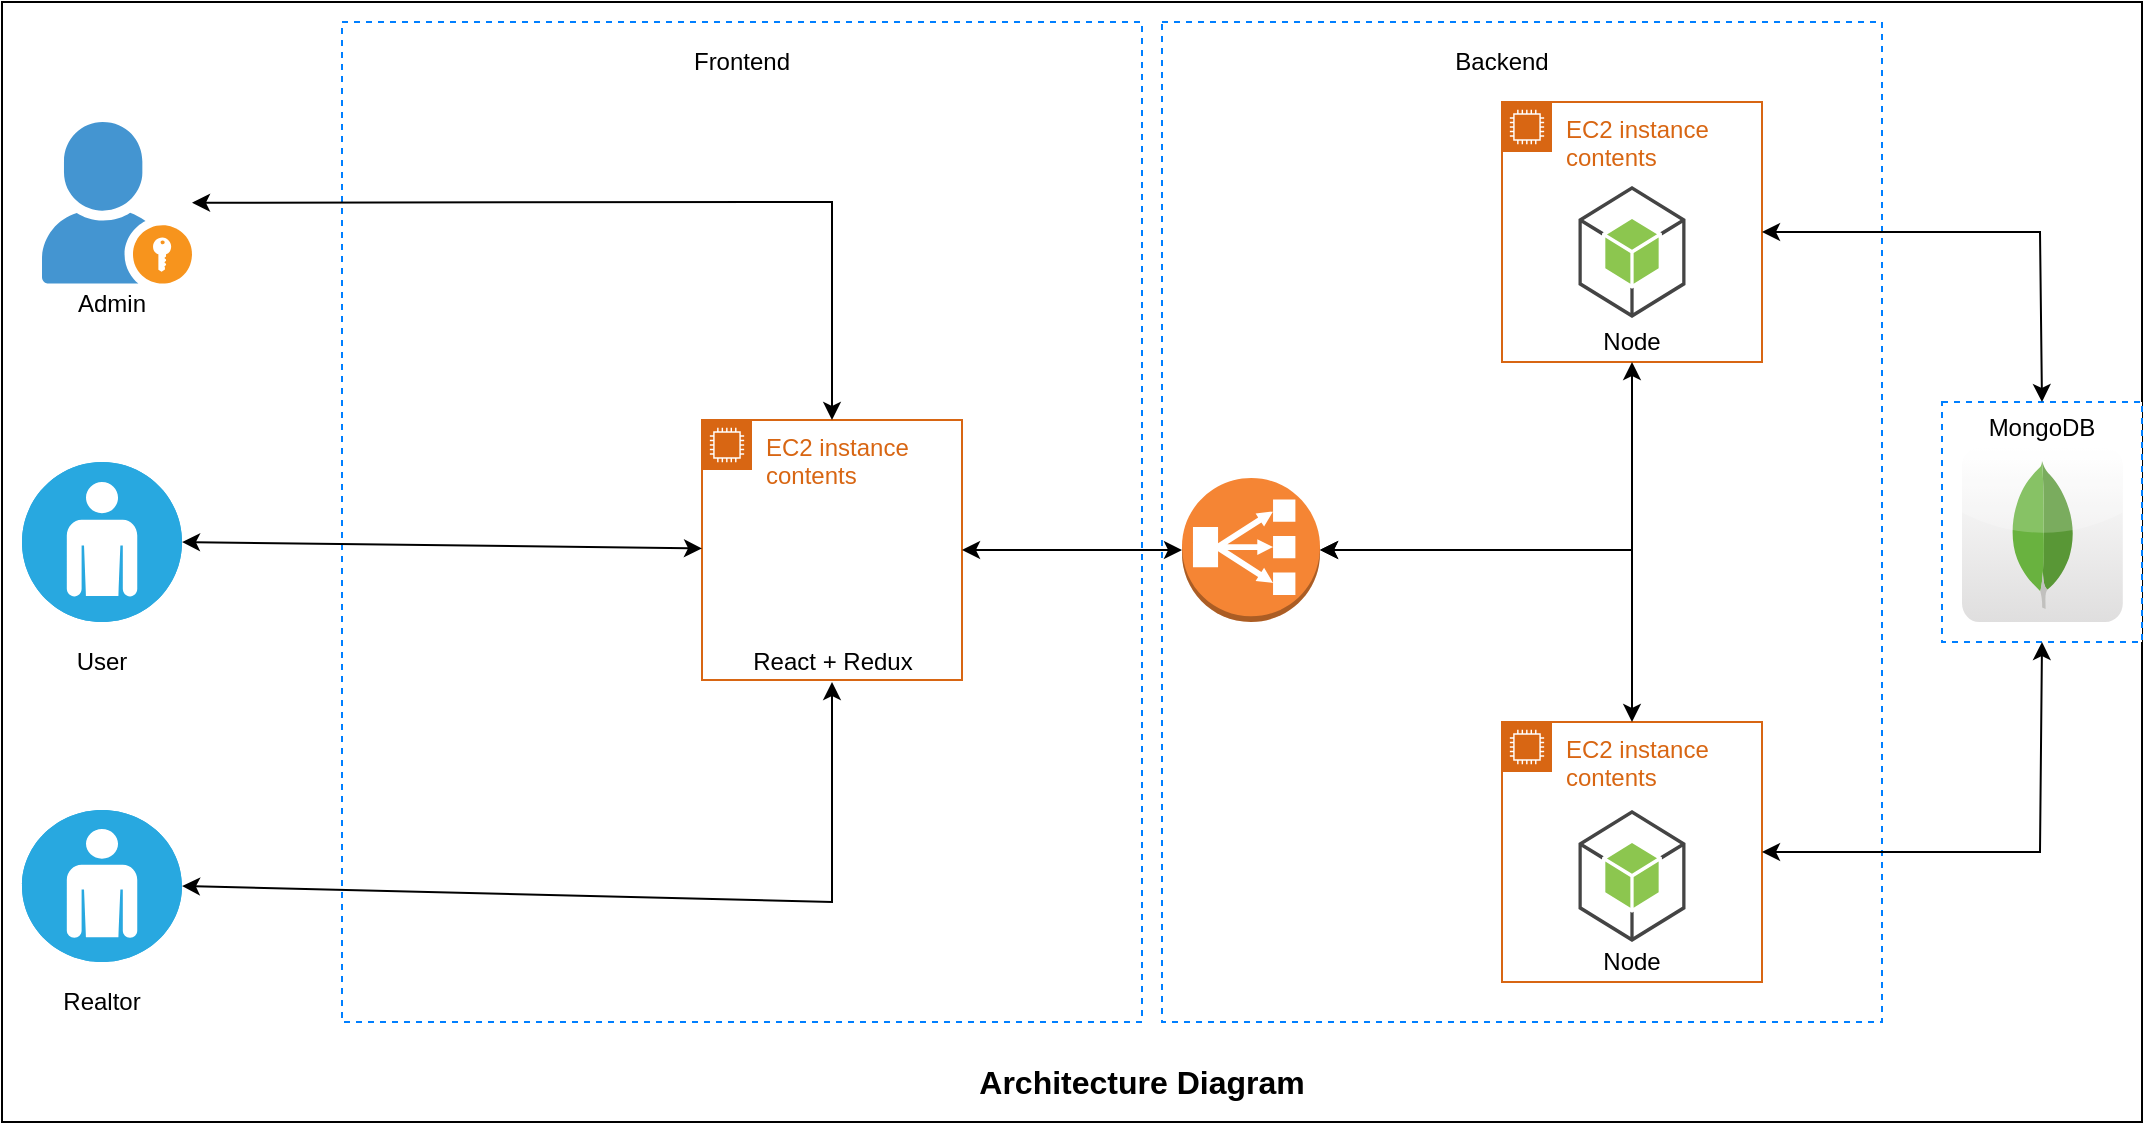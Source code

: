 <mxfile version="13.9.9" type="device"><diagram id="GhqRwcN28IqYi9mbbKm_" name="Page-1"><mxGraphModel dx="1707" dy="987" grid="1" gridSize="10" guides="1" tooltips="1" connect="1" arrows="1" fold="1" page="1" pageScale="1" pageWidth="1100" pageHeight="850" math="0" shadow="0"><root><mxCell id="0"/><mxCell id="1" parent="0"/><mxCell id="Cx20RjZ1IAnbAAG4a7DW-3" value="" style="rounded=0;whiteSpace=wrap;html=1;" parent="1" vertex="1"><mxGeometry x="30" width="1070" height="560" as="geometry"/></mxCell><mxCell id="Cx20RjZ1IAnbAAG4a7DW-17" value="" style="rounded=0;whiteSpace=wrap;html=1;dashed=1;strokeColor=#007FFF;" parent="1" vertex="1"><mxGeometry x="1000" y="200" width="100" height="120" as="geometry"/></mxCell><mxCell id="Cx20RjZ1IAnbAAG4a7DW-15" value="" style="rounded=0;whiteSpace=wrap;html=1;dashed=1;strokeColor=#007FFF;" parent="1" vertex="1"><mxGeometry x="610" y="10" width="360" height="500" as="geometry"/></mxCell><mxCell id="Cx20RjZ1IAnbAAG4a7DW-13" value="" style="rounded=0;whiteSpace=wrap;html=1;dashed=1;strokeColor=#007FFF;" parent="1" vertex="1"><mxGeometry x="200" y="10" width="400" height="500" as="geometry"/></mxCell><mxCell id="oQ7c9wAC3_3CiUdpUMQb-4" value="Admin" style="text;html=1;strokeColor=none;fillColor=none;align=center;verticalAlign=middle;whiteSpace=wrap;rounded=0;" parent="1" vertex="1"><mxGeometry x="65" y="140.8" width="40" height="20" as="geometry"/></mxCell><mxCell id="oQ7c9wAC3_3CiUdpUMQb-5" value="" style="shadow=0;dashed=0;html=1;strokeColor=none;fillColor=#4495D1;labelPosition=center;verticalLabelPosition=bottom;verticalAlign=top;align=center;outlineConnect=0;shape=mxgraph.veeam.portal_admin;" parent="1" vertex="1"><mxGeometry x="50" y="60" width="75" height="80.8" as="geometry"/></mxCell><mxCell id="oQ7c9wAC3_3CiUdpUMQb-7" value="" style="fillColor=#28A8E0;verticalLabelPosition=bottom;html=1;strokeColor=#ffffff;verticalAlign=top;align=center;points=[[0.145,0.145,0],[0.5,0,0],[0.855,0.145,0],[1,0.5,0],[0.855,0.855,0],[0.5,1,0],[0.145,0.855,0],[0,0.5,0]];pointerEvents=1;shape=mxgraph.cisco_safe.compositeIcon;bgIcon=ellipse;resIcon=mxgraph.cisco_safe.capability.user;" parent="1" vertex="1"><mxGeometry x="40" y="230" width="80" height="80" as="geometry"/></mxCell><mxCell id="oQ7c9wAC3_3CiUdpUMQb-8" value="" style="fillColor=#28A8E0;verticalLabelPosition=bottom;html=1;strokeColor=#ffffff;verticalAlign=top;align=center;points=[[0.145,0.145,0],[0.5,0,0],[0.855,0.145,0],[1,0.5,0],[0.855,0.855,0],[0.5,1,0],[0.145,0.855,0],[0,0.5,0]];pointerEvents=1;shape=mxgraph.cisco_safe.compositeIcon;bgIcon=ellipse;resIcon=mxgraph.cisco_safe.capability.user;" parent="1" vertex="1"><mxGeometry x="40" y="404" width="80" height="76" as="geometry"/></mxCell><mxCell id="oQ7c9wAC3_3CiUdpUMQb-9" value="User" style="text;html=1;strokeColor=none;fillColor=none;align=center;verticalAlign=middle;whiteSpace=wrap;rounded=0;" parent="1" vertex="1"><mxGeometry x="60" y="320" width="40" height="20" as="geometry"/></mxCell><mxCell id="oQ7c9wAC3_3CiUdpUMQb-10" value="Realtor" style="text;html=1;strokeColor=none;fillColor=none;align=center;verticalAlign=middle;whiteSpace=wrap;rounded=0;" parent="1" vertex="1"><mxGeometry x="60" y="490" width="40" height="20" as="geometry"/></mxCell><mxCell id="oQ7c9wAC3_3CiUdpUMQb-13" value="EC2 instance contents" style="points=[[0,0],[0.25,0],[0.5,0],[0.75,0],[1,0],[1,0.25],[1,0.5],[1,0.75],[1,1],[0.75,1],[0.5,1],[0.25,1],[0,1],[0,0.75],[0,0.5],[0,0.25]];outlineConnect=0;gradientColor=none;html=1;whiteSpace=wrap;fontSize=12;fontStyle=0;shape=mxgraph.aws4.group;grIcon=mxgraph.aws4.group_ec2_instance_contents;strokeColor=#D86613;fillColor=none;verticalAlign=top;align=left;spacingLeft=30;fontColor=#D86613;dashed=0;" parent="1" vertex="1"><mxGeometry x="380" y="209" width="130" height="130" as="geometry"/></mxCell><mxCell id="oQ7c9wAC3_3CiUdpUMQb-16" value="" style="outlineConnect=0;dashed=0;verticalLabelPosition=bottom;verticalAlign=top;align=center;html=1;shape=mxgraph.aws3.classic_load_balancer;fillColor=#F58534;gradientColor=none;" parent="1" vertex="1"><mxGeometry x="620" y="238" width="69" height="72" as="geometry"/></mxCell><mxCell id="oQ7c9wAC3_3CiUdpUMQb-17" value="EC2 instance contents" style="points=[[0,0],[0.25,0],[0.5,0],[0.75,0],[1,0],[1,0.25],[1,0.5],[1,0.75],[1,1],[0.75,1],[0.5,1],[0.25,1],[0,1],[0,0.75],[0,0.5],[0,0.25]];outlineConnect=0;gradientColor=none;html=1;whiteSpace=wrap;fontSize=12;fontStyle=0;shape=mxgraph.aws4.group;grIcon=mxgraph.aws4.group_ec2_instance_contents;strokeColor=#D86613;fillColor=none;verticalAlign=top;align=left;spacingLeft=30;fontColor=#D86613;dashed=0;" parent="1" vertex="1"><mxGeometry x="780" y="50" width="130" height="130" as="geometry"/></mxCell><mxCell id="oQ7c9wAC3_3CiUdpUMQb-18" value="EC2 instance contents" style="points=[[0,0],[0.25,0],[0.5,0],[0.75,0],[1,0],[1,0.25],[1,0.5],[1,0.75],[1,1],[0.75,1],[0.5,1],[0.25,1],[0,1],[0,0.75],[0,0.5],[0,0.25]];outlineConnect=0;gradientColor=none;html=1;whiteSpace=wrap;fontSize=12;fontStyle=0;shape=mxgraph.aws4.group;grIcon=mxgraph.aws4.group_ec2_instance_contents;strokeColor=#D86613;fillColor=none;verticalAlign=top;align=left;spacingLeft=30;fontColor=#D86613;dashed=0;" parent="1" vertex="1"><mxGeometry x="780" y="360" width="130" height="130" as="geometry"/></mxCell><mxCell id="OrNEJludxbBNj_zPN3Sw-16" value="" style="endArrow=classic;startArrow=classic;html=1;strokeColor=#000000;exitX=1;exitY=0.5;exitDx=0;exitDy=0;rounded=0;" parent="1" source="oQ7c9wAC3_3CiUdpUMQb-13" target="oQ7c9wAC3_3CiUdpUMQb-16" edge="1"><mxGeometry width="50" height="50" relative="1" as="geometry"><mxPoint x="510" y="115" as="sourcePoint"/><mxPoint x="600" y="100" as="targetPoint"/><Array as="points"/></mxGeometry></mxCell><mxCell id="OrNEJludxbBNj_zPN3Sw-17" value="" style="endArrow=classic;startArrow=classic;html=1;strokeColor=#000000;exitX=1;exitY=0.5;exitDx=0;exitDy=0;exitPerimeter=0;entryX=0.5;entryY=1;entryDx=0;entryDy=0;rounded=0;" parent="1" source="oQ7c9wAC3_3CiUdpUMQb-16" target="oQ7c9wAC3_3CiUdpUMQb-17" edge="1"><mxGeometry width="50" height="50" relative="1" as="geometry"><mxPoint x="760" y="280" as="sourcePoint"/><mxPoint x="810" y="230" as="targetPoint"/><Array as="points"><mxPoint x="845" y="274"/></Array></mxGeometry></mxCell><mxCell id="OrNEJludxbBNj_zPN3Sw-20" value="" style="endArrow=classic;startArrow=classic;html=1;exitX=1;exitY=0.5;exitDx=0;exitDy=0;exitPerimeter=0;entryX=0.5;entryY=0;entryDx=0;entryDy=0;rounded=0;" parent="1" source="oQ7c9wAC3_3CiUdpUMQb-16" target="oQ7c9wAC3_3CiUdpUMQb-18" edge="1"><mxGeometry width="50" height="50" relative="1" as="geometry"><mxPoint x="740" y="330" as="sourcePoint"/><mxPoint x="790" y="280" as="targetPoint"/><Array as="points"><mxPoint x="845" y="274"/></Array></mxGeometry></mxCell><mxCell id="OrNEJludxbBNj_zPN3Sw-22" value="" style="outlineConnect=0;dashed=0;verticalLabelPosition=bottom;verticalAlign=top;align=center;html=1;shape=mxgraph.aws3.android;fillColor=#8CC64F;gradientColor=none;" parent="1" vertex="1"><mxGeometry x="818.25" y="404" width="53.5" height="66" as="geometry"/></mxCell><mxCell id="OrNEJludxbBNj_zPN3Sw-23" value="" style="endArrow=classic;startArrow=classic;html=1;strokeColor=#000000;exitX=1;exitY=0.5;exitDx=0;exitDy=0;rounded=0;" parent="1" source="oQ7c9wAC3_3CiUdpUMQb-18" edge="1"><mxGeometry width="50" height="50" relative="1" as="geometry"><mxPoint x="990" y="420" as="sourcePoint"/><mxPoint x="1050" y="320" as="targetPoint"/><Array as="points"><mxPoint x="1049" y="425"/></Array></mxGeometry></mxCell><mxCell id="OrNEJludxbBNj_zPN3Sw-24" value="" style="endArrow=classic;startArrow=classic;html=1;strokeColor=#000000;exitX=1;exitY=0.5;exitDx=0;exitDy=0;rounded=0;entryX=0.5;entryY=0;entryDx=0;entryDy=0;" parent="1" source="oQ7c9wAC3_3CiUdpUMQb-17" target="Cx20RjZ1IAnbAAG4a7DW-17" edge="1"><mxGeometry width="50" height="50" relative="1" as="geometry"><mxPoint x="1000" y="150" as="sourcePoint"/><mxPoint x="1050" y="180" as="targetPoint"/><Array as="points"><mxPoint x="1049" y="115"/></Array></mxGeometry></mxCell><mxCell id="OrNEJludxbBNj_zPN3Sw-25" value="" style="endArrow=classic;startArrow=classic;html=1;strokeColor=#000000;exitX=1;exitY=0.5;exitDx=0;exitDy=0;exitPerimeter=0;entryX=0.5;entryY=1;entryDx=0;entryDy=0;rounded=0;" parent="1" source="oQ7c9wAC3_3CiUdpUMQb-8" edge="1" target="Cx20RjZ1IAnbAAG4a7DW-12"><mxGeometry width="50" height="50" relative="1" as="geometry"><mxPoint x="210" y="460" as="sourcePoint"/><mxPoint x="254.5" y="306" as="targetPoint"/><Array as="points"><mxPoint x="445" y="450"/></Array></mxGeometry></mxCell><mxCell id="OrNEJludxbBNj_zPN3Sw-26" value="" style="endArrow=classic;startArrow=classic;html=1;strokeColor=#000000;exitX=1;exitY=0.5;exitDx=0;exitDy=0;exitPerimeter=0;" parent="1" source="oQ7c9wAC3_3CiUdpUMQb-7" edge="1" target="oQ7c9wAC3_3CiUdpUMQb-13"><mxGeometry width="50" height="50" relative="1" as="geometry"><mxPoint x="140" y="290" as="sourcePoint"/><mxPoint x="220" y="270" as="targetPoint"/></mxGeometry></mxCell><mxCell id="OrNEJludxbBNj_zPN3Sw-27" value="" style="endArrow=classic;startArrow=classic;html=1;strokeColor=#000000;entryX=0.5;entryY=0;entryDx=0;entryDy=0;rounded=0;" parent="1" source="oQ7c9wAC3_3CiUdpUMQb-5" edge="1" target="oQ7c9wAC3_3CiUdpUMQb-13"><mxGeometry width="50" height="50" relative="1" as="geometry"><mxPoint x="190" y="140" as="sourcePoint"/><mxPoint x="254.5" y="234" as="targetPoint"/><Array as="points"><mxPoint x="445" y="100"/></Array></mxGeometry></mxCell><mxCell id="Cx20RjZ1IAnbAAG4a7DW-1" value="" style="dashed=0;outlineConnect=0;html=1;align=center;labelPosition=center;verticalLabelPosition=bottom;verticalAlign=top;shape=mxgraph.webicons.mongodb;gradientColor=#DFDEDE" parent="1" vertex="1"><mxGeometry x="1010" y="222.8" width="80.4" height="87.2" as="geometry"/></mxCell><mxCell id="Cx20RjZ1IAnbAAG4a7DW-4" value="Architecture Diagram" style="text;html=1;strokeColor=none;fillColor=none;align=center;verticalAlign=middle;whiteSpace=wrap;rounded=0;fontSize=16;fontStyle=1" parent="1" vertex="1"><mxGeometry x="500" y="530" width="200" height="20" as="geometry"/></mxCell><mxCell id="Cx20RjZ1IAnbAAG4a7DW-5" value="" style="shape=image;html=1;verticalAlign=top;verticalLabelPosition=bottom;labelBackgroundColor=#ffffff;imageAspect=0;aspect=fixed;image=https://cdn4.iconfinder.com/data/icons/logos-3/600/React.js_logo-128.png" parent="1" vertex="1"><mxGeometry x="390" y="266" width="50" height="50" as="geometry"/></mxCell><mxCell id="Cx20RjZ1IAnbAAG4a7DW-7" value="" style="shape=image;html=1;verticalAlign=top;verticalLabelPosition=bottom;labelBackgroundColor=#ffffff;imageAspect=0;aspect=fixed;image=https://cdn4.iconfinder.com/data/icons/logos-brands-5/24/redux-128.png" parent="1" vertex="1"><mxGeometry x="450" y="266" width="50" height="50" as="geometry"/></mxCell><mxCell id="Cx20RjZ1IAnbAAG4a7DW-8" value="" style="outlineConnect=0;dashed=0;verticalLabelPosition=bottom;verticalAlign=top;align=center;html=1;shape=mxgraph.aws3.android;fillColor=#8CC64F;gradientColor=none;" parent="1" vertex="1"><mxGeometry x="818.25" y="92" width="53.5" height="66" as="geometry"/></mxCell><mxCell id="Cx20RjZ1IAnbAAG4a7DW-9" value="Node" style="text;html=1;strokeColor=none;fillColor=none;align=center;verticalAlign=middle;whiteSpace=wrap;rounded=0;" parent="1" vertex="1"><mxGeometry x="825" y="160" width="40" height="20" as="geometry"/></mxCell><mxCell id="Cx20RjZ1IAnbAAG4a7DW-10" value="Node" style="text;html=1;strokeColor=none;fillColor=none;align=center;verticalAlign=middle;whiteSpace=wrap;rounded=0;" parent="1" vertex="1"><mxGeometry x="825" y="470" width="40" height="20" as="geometry"/></mxCell><mxCell id="Cx20RjZ1IAnbAAG4a7DW-12" value="React + Redux" style="text;html=1;strokeColor=none;fillColor=none;align=center;verticalAlign=middle;whiteSpace=wrap;rounded=0;" parent="1" vertex="1"><mxGeometry x="402.5" y="320" width="85" height="20" as="geometry"/></mxCell><mxCell id="Cx20RjZ1IAnbAAG4a7DW-14" value="Frontend" style="text;html=1;strokeColor=none;fillColor=none;align=center;verticalAlign=middle;whiteSpace=wrap;rounded=0;dashed=1;" parent="1" vertex="1"><mxGeometry x="380" y="20" width="40" height="20" as="geometry"/></mxCell><mxCell id="Cx20RjZ1IAnbAAG4a7DW-16" value="Backend" style="text;html=1;strokeColor=none;fillColor=none;align=center;verticalAlign=middle;whiteSpace=wrap;rounded=0;dashed=1;" parent="1" vertex="1"><mxGeometry x="760" y="20" width="40" height="20" as="geometry"/></mxCell><mxCell id="Cx20RjZ1IAnbAAG4a7DW-18" value="MongoDB" style="text;html=1;strokeColor=none;fillColor=none;align=center;verticalAlign=middle;whiteSpace=wrap;rounded=0;dashed=1;" parent="1" vertex="1"><mxGeometry x="1030" y="203" width="40" height="20" as="geometry"/></mxCell></root></mxGraphModel></diagram></mxfile>